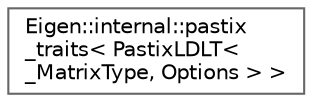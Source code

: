 digraph "Graphical Class Hierarchy"
{
 // LATEX_PDF_SIZE
  bgcolor="transparent";
  edge [fontname=Helvetica,fontsize=10,labelfontname=Helvetica,labelfontsize=10];
  node [fontname=Helvetica,fontsize=10,shape=box,height=0.2,width=0.4];
  rankdir="LR";
  Node0 [id="Node000000",label="Eigen::internal::pastix\l_traits\< PastixLDLT\< \l_MatrixType, Options \> \>",height=0.2,width=0.4,color="grey40", fillcolor="white", style="filled",URL="$structEigen_1_1internal_1_1pastix__traits_3_01PastixLDLT_3_01__MatrixType_00_01Options_01_4_01_4.html",tooltip=" "];
}
